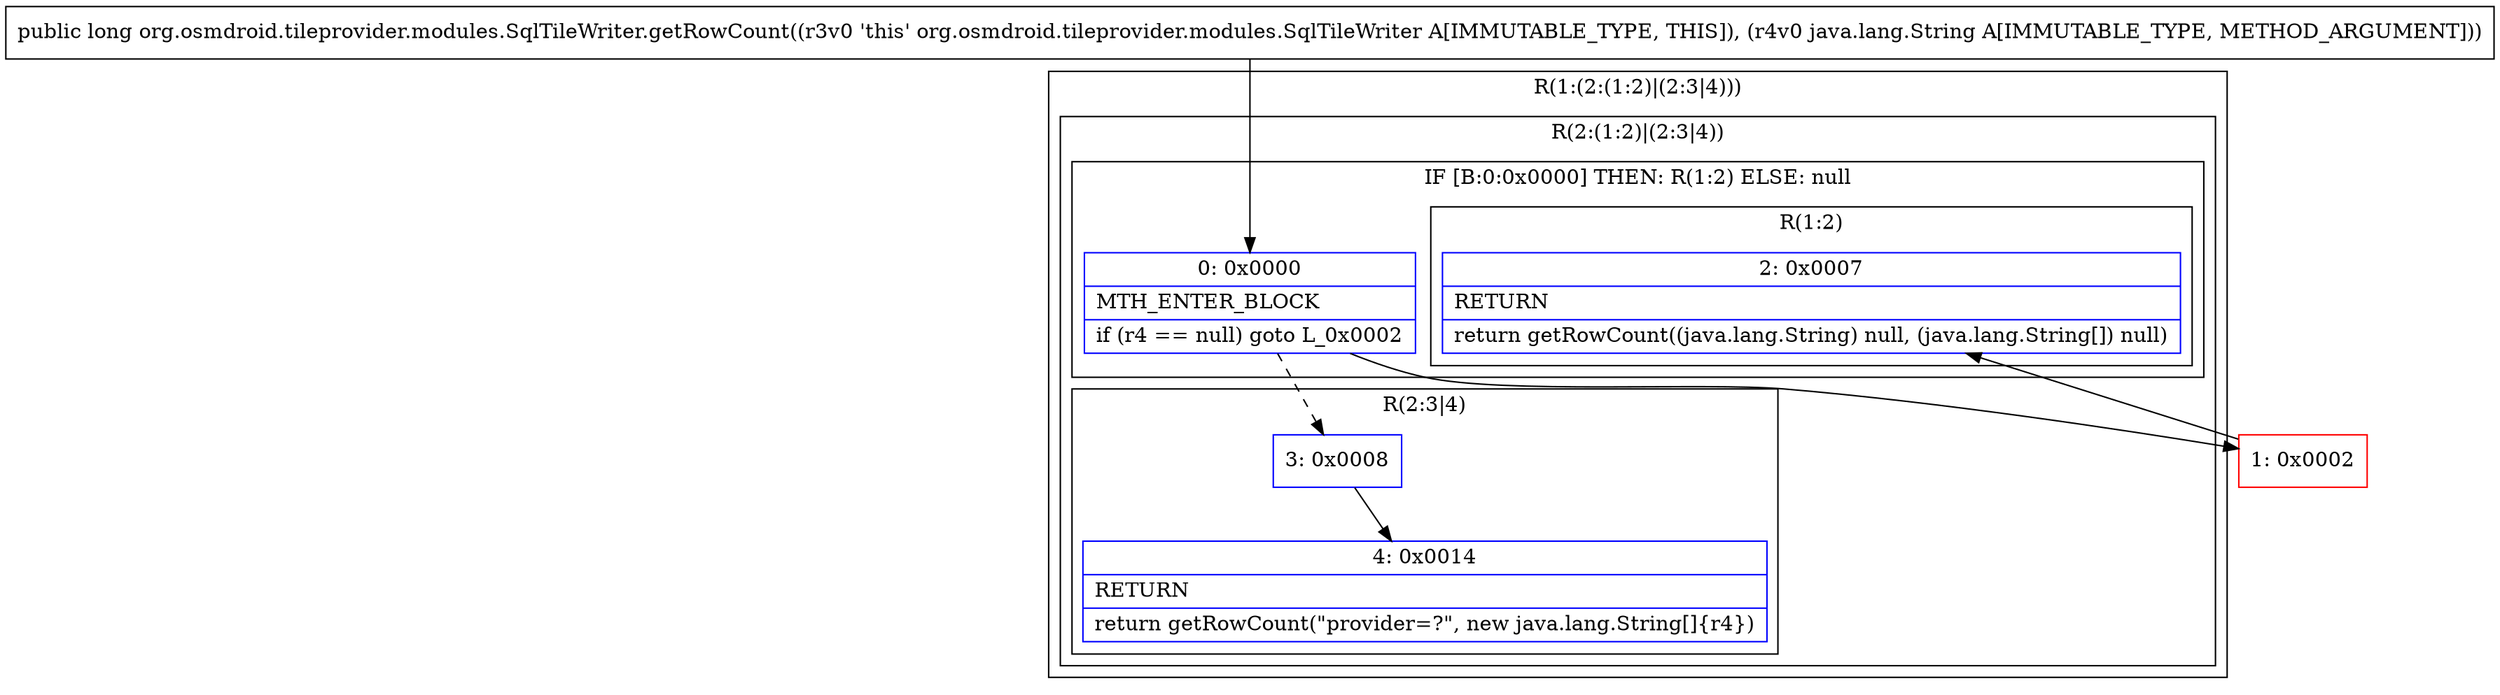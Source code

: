 digraph "CFG fororg.osmdroid.tileprovider.modules.SqlTileWriter.getRowCount(Ljava\/lang\/String;)J" {
subgraph cluster_Region_1673894877 {
label = "R(1:(2:(1:2)|(2:3|4)))";
node [shape=record,color=blue];
subgraph cluster_Region_1095565590 {
label = "R(2:(1:2)|(2:3|4))";
node [shape=record,color=blue];
subgraph cluster_IfRegion_1399925881 {
label = "IF [B:0:0x0000] THEN: R(1:2) ELSE: null";
node [shape=record,color=blue];
Node_0 [shape=record,label="{0\:\ 0x0000|MTH_ENTER_BLOCK\l|if (r4 == null) goto L_0x0002\l}"];
subgraph cluster_Region_1568616029 {
label = "R(1:2)";
node [shape=record,color=blue];
Node_2 [shape=record,label="{2\:\ 0x0007|RETURN\l|return getRowCount((java.lang.String) null, (java.lang.String[]) null)\l}"];
}
}
subgraph cluster_Region_313220444 {
label = "R(2:3|4)";
node [shape=record,color=blue];
Node_3 [shape=record,label="{3\:\ 0x0008}"];
Node_4 [shape=record,label="{4\:\ 0x0014|RETURN\l|return getRowCount(\"provider=?\", new java.lang.String[]\{r4\})\l}"];
}
}
}
Node_1 [shape=record,color=red,label="{1\:\ 0x0002}"];
MethodNode[shape=record,label="{public long org.osmdroid.tileprovider.modules.SqlTileWriter.getRowCount((r3v0 'this' org.osmdroid.tileprovider.modules.SqlTileWriter A[IMMUTABLE_TYPE, THIS]), (r4v0 java.lang.String A[IMMUTABLE_TYPE, METHOD_ARGUMENT])) }"];
MethodNode -> Node_0;
Node_0 -> Node_1;
Node_0 -> Node_3[style=dashed];
Node_3 -> Node_4;
Node_1 -> Node_2;
}

